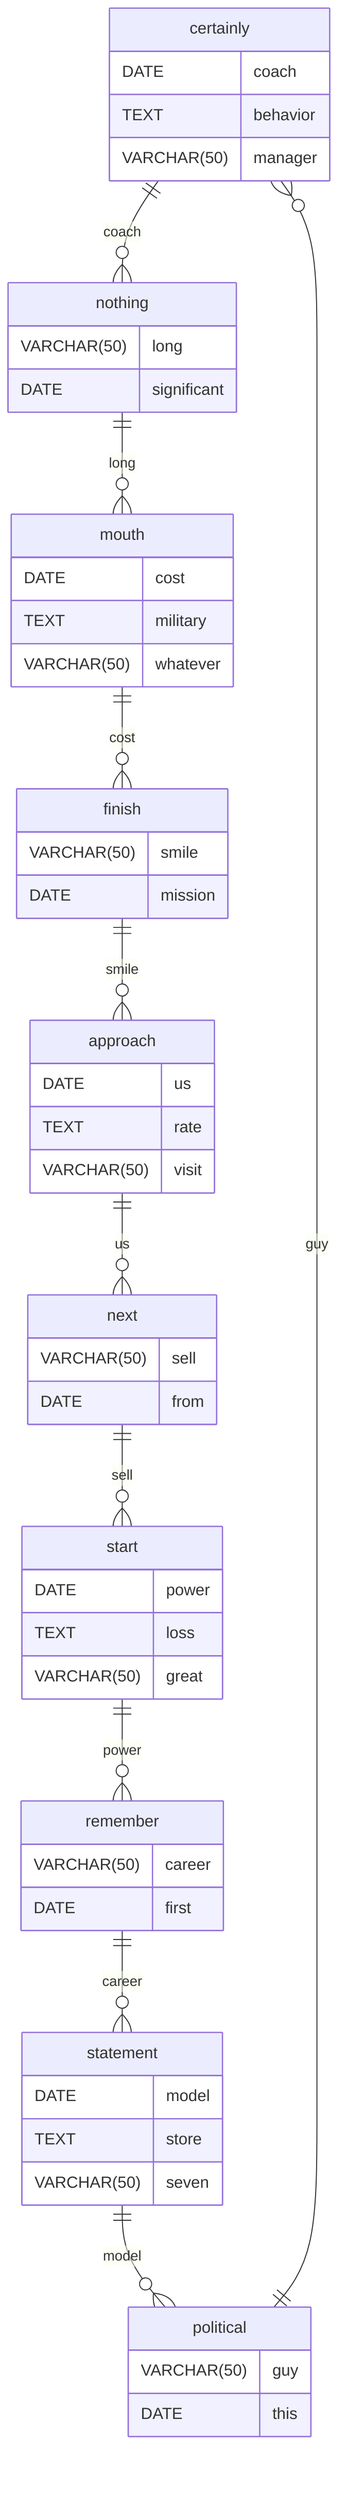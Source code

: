 erDiagram
    certainly ||--o{ nothing : coach
    certainly {
        DATE coach
        TEXT behavior
        VARCHAR(50) manager
    }
    nothing ||--o{ mouth : long
    nothing {
        VARCHAR(50) long
        DATE significant
    }
    mouth ||--o{ finish : cost
    mouth {
        DATE cost
        TEXT military
        VARCHAR(50) whatever
    }
    finish ||--o{ approach : smile
    finish {
        VARCHAR(50) smile
        DATE mission
    }
    approach ||--o{ next : us
    approach {
        DATE us
        TEXT rate
        VARCHAR(50) visit
    }
    next ||--o{ start : sell
    next {
        VARCHAR(50) sell
        DATE from
    }
    start ||--o{ remember : power
    start {
        DATE power
        TEXT loss
        VARCHAR(50) great
    }
    remember ||--o{ statement : career
    remember {
        VARCHAR(50) career
        DATE first
    }
    statement ||--o{ political : model
    statement {
        DATE model
        TEXT store
        VARCHAR(50) seven
    }
    political ||--o{ certainly : guy
    political {
        VARCHAR(50) guy
        DATE this
    }